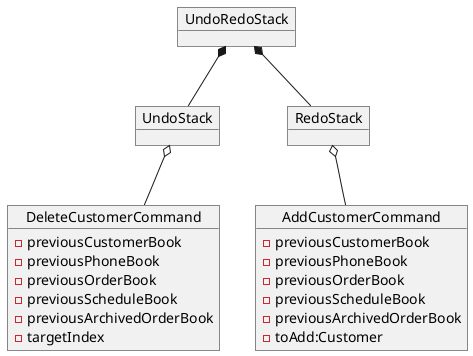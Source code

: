 @startuml
object UndoRedoStack {
}

object UndoStack {

}

object RedoStack {

}


object AddCustomerCommand {
    - previousCustomerBook
    - previousPhoneBook
    - previousOrderBook
    - previousScheduleBook
    - previousArchivedOrderBook
    - toAdd:Customer

}

object DeleteCustomerCommand {
    - previousCustomerBook
    - previousPhoneBook
    - previousOrderBook
    - previousScheduleBook
    - previousArchivedOrderBook
    - targetIndex
}

UndoRedoStack *-- UndoStack
UndoRedoStack *-- RedoStack
RedoStack o-- AddCustomerCommand
UndoStack o-- DeleteCustomerCommand
@enduml
